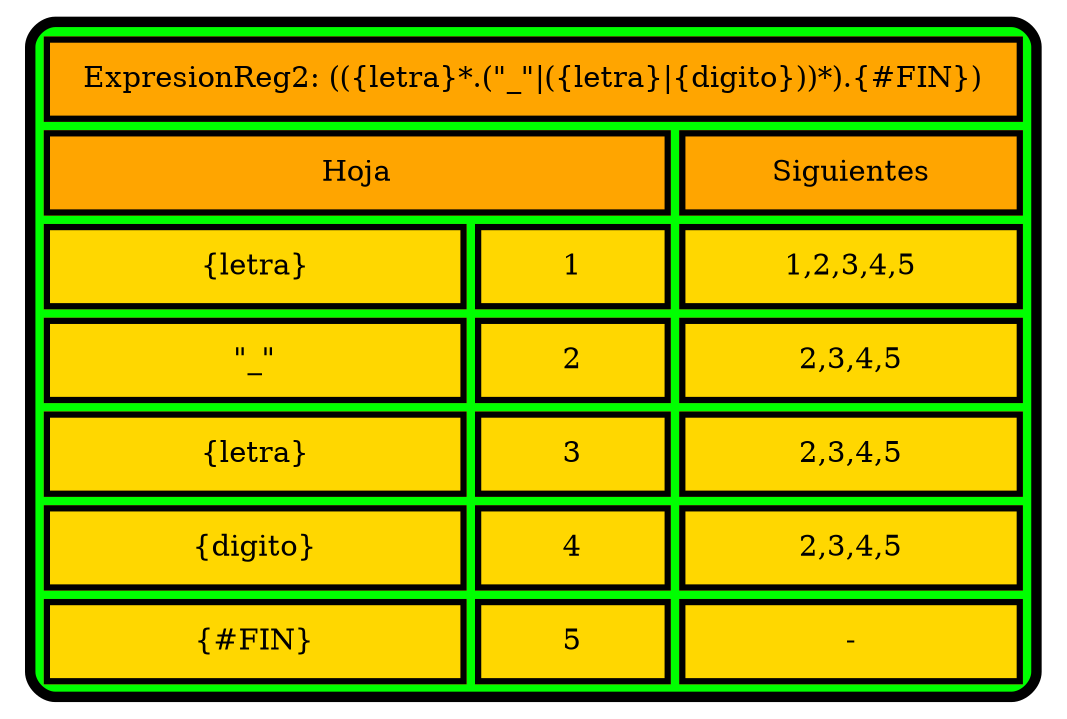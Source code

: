 digraph G { 
  label=<
 <TABLE border="5" cellspacing="4" cellpadding="10" style="rounded" bgcolor="green" gradientangle="315">
<TR>
<TD border="3"  colspan="4" bgcolor="orange">ExpresionReg2: (({letra}*.("_"|({letra}|{digito}))*).{#FIN})</TD>
</TR><TR>
<TD border="3"  colspan="2" bgcolor="orange">Hoja</TD>
<TD border="3"  colspan="2" bgcolor="orange">Siguientes</TD>
</TR><TR>
<TD border="3"  bgcolor="gold">{letra}</TD>
<TD border="3"  bgcolor="gold">1</TD>
<TD border="3"  colspan="2" bgcolor="gold">1,2,3,4,5</TD>
</TR><TR>
<TD border="3"  bgcolor="gold">"_"</TD>
<TD border="3"  bgcolor="gold">2</TD>
<TD border="3"  colspan="2" bgcolor="gold">2,3,4,5</TD>
</TR><TR>
<TD border="3"  bgcolor="gold">{letra}</TD>
<TD border="3"  bgcolor="gold">3</TD>
<TD border="3"  colspan="2" bgcolor="gold">2,3,4,5</TD>
</TR><TR>
<TD border="3"  bgcolor="gold">{digito}</TD>
<TD border="3"  bgcolor="gold">4</TD>
<TD border="3"  colspan="2" bgcolor="gold">2,3,4,5</TD>
</TR><TR>
<TD border="3"  bgcolor="gold">{#FIN}</TD>
<TD border="3"  bgcolor="gold">5</TD>
<TD border="3"  colspan="2" bgcolor="gold">-</TD>
</TR></TABLE>>


}